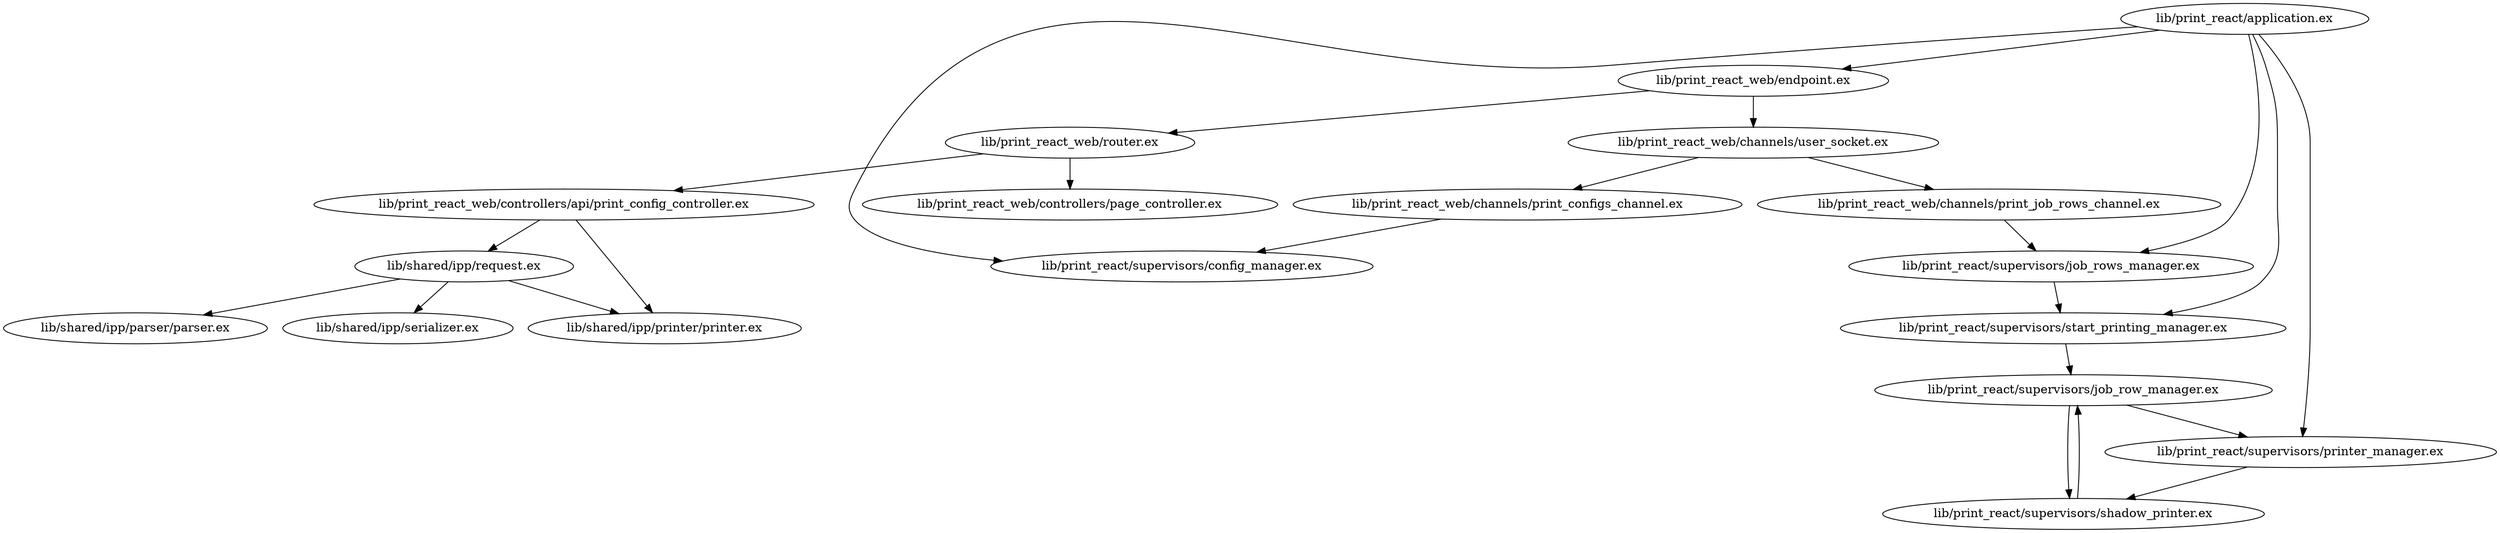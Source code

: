 digraph "xref graph" {
  "lib/print_react/application.ex"
  "lib/print_react/application.ex" -> "lib/print_react/supervisors/config_manager.ex"
  "lib/print_react/application.ex" -> "lib/print_react/supervisors/job_rows_manager.ex"
  "lib/print_react/supervisors/job_rows_manager.ex" -> "lib/print_react/supervisors/start_printing_manager.ex"
  "lib/print_react/supervisors/start_printing_manager.ex" -> "lib/print_react/supervisors/job_row_manager.ex"
  "lib/print_react/supervisors/job_row_manager.ex" -> "lib/print_react/supervisors/printer_manager.ex"
  "lib/print_react/supervisors/printer_manager.ex" -> "lib/print_react/supervisors/shadow_printer.ex"
  "lib/print_react/supervisors/shadow_printer.ex" -> "lib/print_react/supervisors/job_row_manager.ex"
  "lib/print_react/supervisors/job_row_manager.ex" -> "lib/print_react/supervisors/shadow_printer.ex"
  "lib/print_react/application.ex" -> "lib/print_react/supervisors/printer_manager.ex"
  "lib/print_react/application.ex" -> "lib/print_react/supervisors/start_printing_manager.ex"
  "lib/print_react/application.ex" -> "lib/print_react_web/endpoint.ex"
  "lib/print_react_web/endpoint.ex" -> "lib/print_react_web/channels/user_socket.ex"
  "lib/print_react_web/channels/user_socket.ex" -> "lib/print_react_web/channels/print_configs_channel.ex"
  "lib/print_react_web/channels/print_configs_channel.ex" -> "lib/print_react/supervisors/config_manager.ex"
  "lib/print_react_web/channels/user_socket.ex" -> "lib/print_react_web/channels/print_job_rows_channel.ex"
  "lib/print_react_web/channels/print_job_rows_channel.ex" -> "lib/print_react/supervisors/job_rows_manager.ex"
  "lib/print_react_web/endpoint.ex" -> "lib/print_react_web/router.ex"
  "lib/print_react_web/router.ex" -> "lib/print_react_web/controllers/api/print_config_controller.ex"
  "lib/print_react_web/controllers/api/print_config_controller.ex" -> "lib/shared/ipp/printer/printer.ex"
  "lib/print_react_web/controllers/api/print_config_controller.ex" -> "lib/shared/ipp/request.ex"
  "lib/shared/ipp/request.ex" -> "lib/shared/ipp/parser/parser.ex"
  "lib/shared/ipp/request.ex" -> "lib/shared/ipp/printer/printer.ex"
  "lib/shared/ipp/request.ex" -> "lib/shared/ipp/serializer.ex"
  "lib/print_react_web/router.ex" -> "lib/print_react_web/controllers/page_controller.ex"
  "lib/print_react/supervisors/config_manager.ex"
  "lib/print_react/supervisors/job_row_manager.ex"
  "lib/print_react/supervisors/job_rows_manager.ex"
  "lib/print_react/supervisors/printer_manager.ex"
  "lib/print_react/supervisors/shadow_printer.ex"
  "lib/print_react/supervisors/start_printing_manager.ex"
  "lib/print_react_web/channels/print_configs_channel.ex"
  "lib/print_react_web/channels/print_job_rows_channel.ex"
  "lib/print_react_web/channels/user_socket.ex"
  "lib/print_react_web/controllers/api/print_config_controller.ex"
  "lib/print_react_web/controllers/page_controller.ex"
  "lib/print_react_web/endpoint.ex"
  "lib/print_react_web/router.ex"
  "lib/shared/ipp/parser/parser.ex"
  "lib/shared/ipp/printer/printer.ex"
  "lib/shared/ipp/request.ex"
  "lib/shared/ipp/serializer.ex"
}
